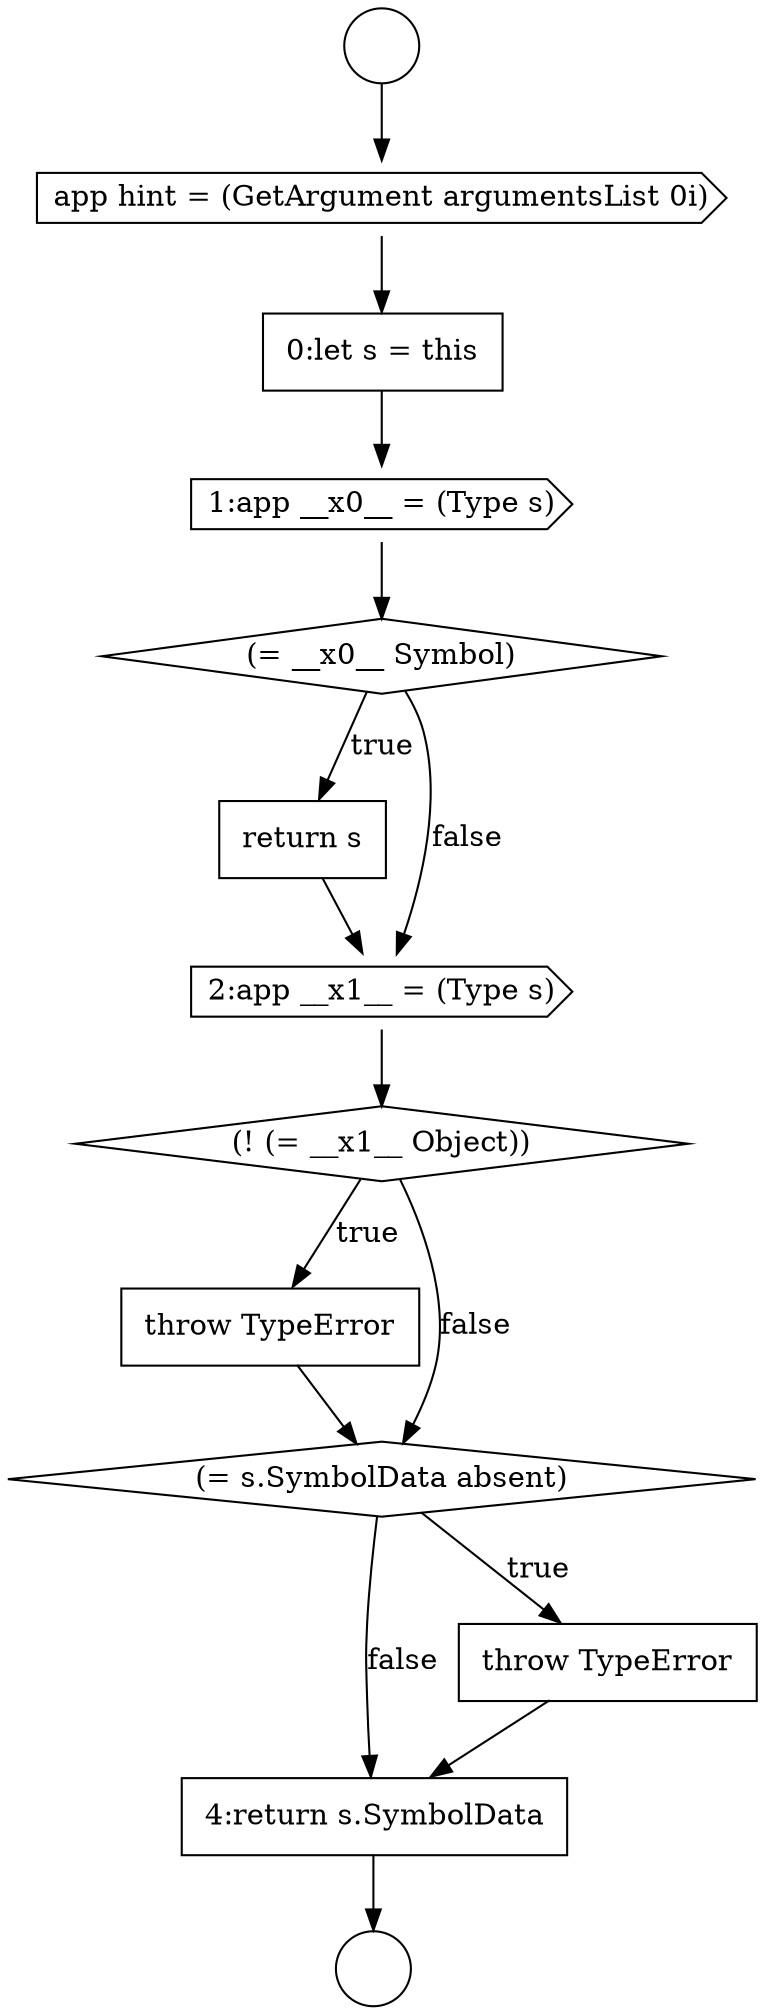 digraph {
  node11472 [shape=none, margin=0, label=<<font color="black">
    <table border="0" cellborder="1" cellspacing="0" cellpadding="10">
      <tr><td align="left">return s</td></tr>
    </table>
  </font>> color="black" fillcolor="white" style=filled]
  node11468 [shape=cds, label=<<font color="black">app hint = (GetArgument argumentsList 0i)</font>> color="black" fillcolor="white" style=filled]
  node11473 [shape=cds, label=<<font color="black">2:app __x1__ = (Type s)</font>> color="black" fillcolor="white" style=filled]
  node11478 [shape=none, margin=0, label=<<font color="black">
    <table border="0" cellborder="1" cellspacing="0" cellpadding="10">
      <tr><td align="left">4:return s.SymbolData</td></tr>
    </table>
  </font>> color="black" fillcolor="white" style=filled]
  node11471 [shape=diamond, label=<<font color="black">(= __x0__ Symbol)</font>> color="black" fillcolor="white" style=filled]
  node11467 [shape=circle label=" " color="black" fillcolor="white" style=filled]
  node11474 [shape=diamond, label=<<font color="black">(! (= __x1__ Object))</font>> color="black" fillcolor="white" style=filled]
  node11466 [shape=circle label=" " color="black" fillcolor="white" style=filled]
  node11470 [shape=cds, label=<<font color="black">1:app __x0__ = (Type s)</font>> color="black" fillcolor="white" style=filled]
  node11475 [shape=none, margin=0, label=<<font color="black">
    <table border="0" cellborder="1" cellspacing="0" cellpadding="10">
      <tr><td align="left">throw TypeError</td></tr>
    </table>
  </font>> color="black" fillcolor="white" style=filled]
  node11469 [shape=none, margin=0, label=<<font color="black">
    <table border="0" cellborder="1" cellspacing="0" cellpadding="10">
      <tr><td align="left">0:let s = this</td></tr>
    </table>
  </font>> color="black" fillcolor="white" style=filled]
  node11476 [shape=diamond, label=<<font color="black">(= s.SymbolData absent)</font>> color="black" fillcolor="white" style=filled]
  node11477 [shape=none, margin=0, label=<<font color="black">
    <table border="0" cellborder="1" cellspacing="0" cellpadding="10">
      <tr><td align="left">throw TypeError</td></tr>
    </table>
  </font>> color="black" fillcolor="white" style=filled]
  node11469 -> node11470 [ color="black"]
  node11471 -> node11472 [label=<<font color="black">true</font>> color="black"]
  node11471 -> node11473 [label=<<font color="black">false</font>> color="black"]
  node11475 -> node11476 [ color="black"]
  node11470 -> node11471 [ color="black"]
  node11473 -> node11474 [ color="black"]
  node11472 -> node11473 [ color="black"]
  node11466 -> node11468 [ color="black"]
  node11478 -> node11467 [ color="black"]
  node11476 -> node11477 [label=<<font color="black">true</font>> color="black"]
  node11476 -> node11478 [label=<<font color="black">false</font>> color="black"]
  node11468 -> node11469 [ color="black"]
  node11474 -> node11475 [label=<<font color="black">true</font>> color="black"]
  node11474 -> node11476 [label=<<font color="black">false</font>> color="black"]
  node11477 -> node11478 [ color="black"]
}

